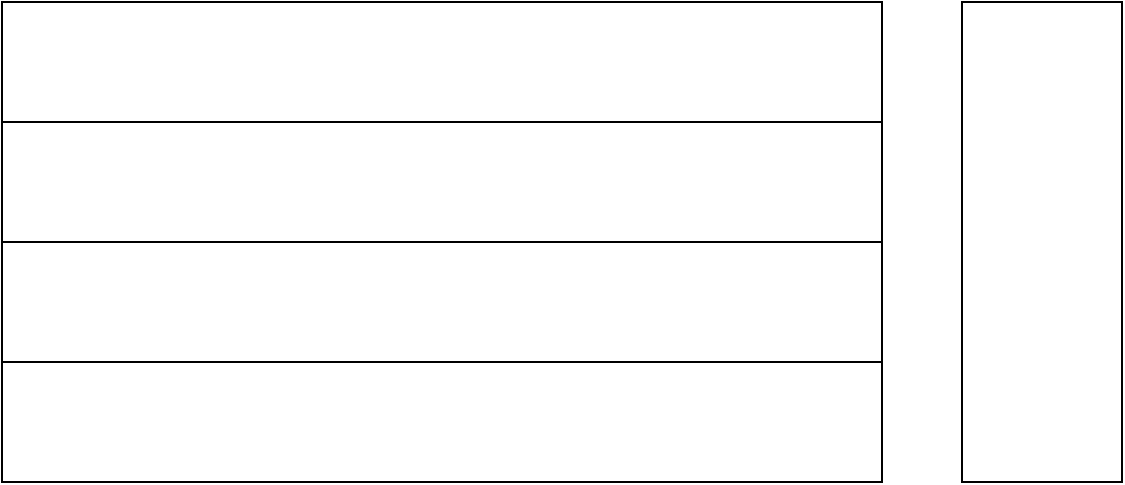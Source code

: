<mxfile version="24.4.6" type="github">
  <diagram name="第 1 页" id="MpXaoYPO6luv1ldQTwg9">
    <mxGraphModel dx="989" dy="538" grid="1" gridSize="10" guides="1" tooltips="1" connect="1" arrows="1" fold="1" page="1" pageScale="1" pageWidth="827" pageHeight="1169" math="0" shadow="0">
      <root>
        <mxCell id="0" />
        <mxCell id="1" parent="0" />
        <mxCell id="mtS-2dEVLKQGBcQQ_Z3P-1" value="" style="rounded=0;whiteSpace=wrap;html=1;" parent="1" vertex="1">
          <mxGeometry x="160" y="120" width="440" height="240" as="geometry" />
        </mxCell>
        <mxCell id="mtS-2dEVLKQGBcQQ_Z3P-2" value="" style="rounded=0;whiteSpace=wrap;html=1;" parent="1" vertex="1">
          <mxGeometry x="160" y="300" width="440" height="60" as="geometry" />
        </mxCell>
        <mxCell id="mtS-2dEVLKQGBcQQ_Z3P-3" value="" style="rounded=0;whiteSpace=wrap;html=1;" parent="1" vertex="1">
          <mxGeometry x="160" y="240" width="440" height="60" as="geometry" />
        </mxCell>
        <mxCell id="mtS-2dEVLKQGBcQQ_Z3P-4" value="" style="rounded=0;whiteSpace=wrap;html=1;" parent="1" vertex="1">
          <mxGeometry x="160" y="180" width="440" height="60" as="geometry" />
        </mxCell>
        <mxCell id="mtS-2dEVLKQGBcQQ_Z3P-5" value="" style="rounded=0;whiteSpace=wrap;html=1;" parent="1" vertex="1">
          <mxGeometry x="160" y="120" width="440" height="60" as="geometry" />
        </mxCell>
        <mxCell id="NqTBhjHdbSAGehKnNRe5-1" value="" style="rounded=0;whiteSpace=wrap;html=1;" vertex="1" parent="1">
          <mxGeometry x="640" y="120" width="80" height="240" as="geometry" />
        </mxCell>
      </root>
    </mxGraphModel>
  </diagram>
</mxfile>
